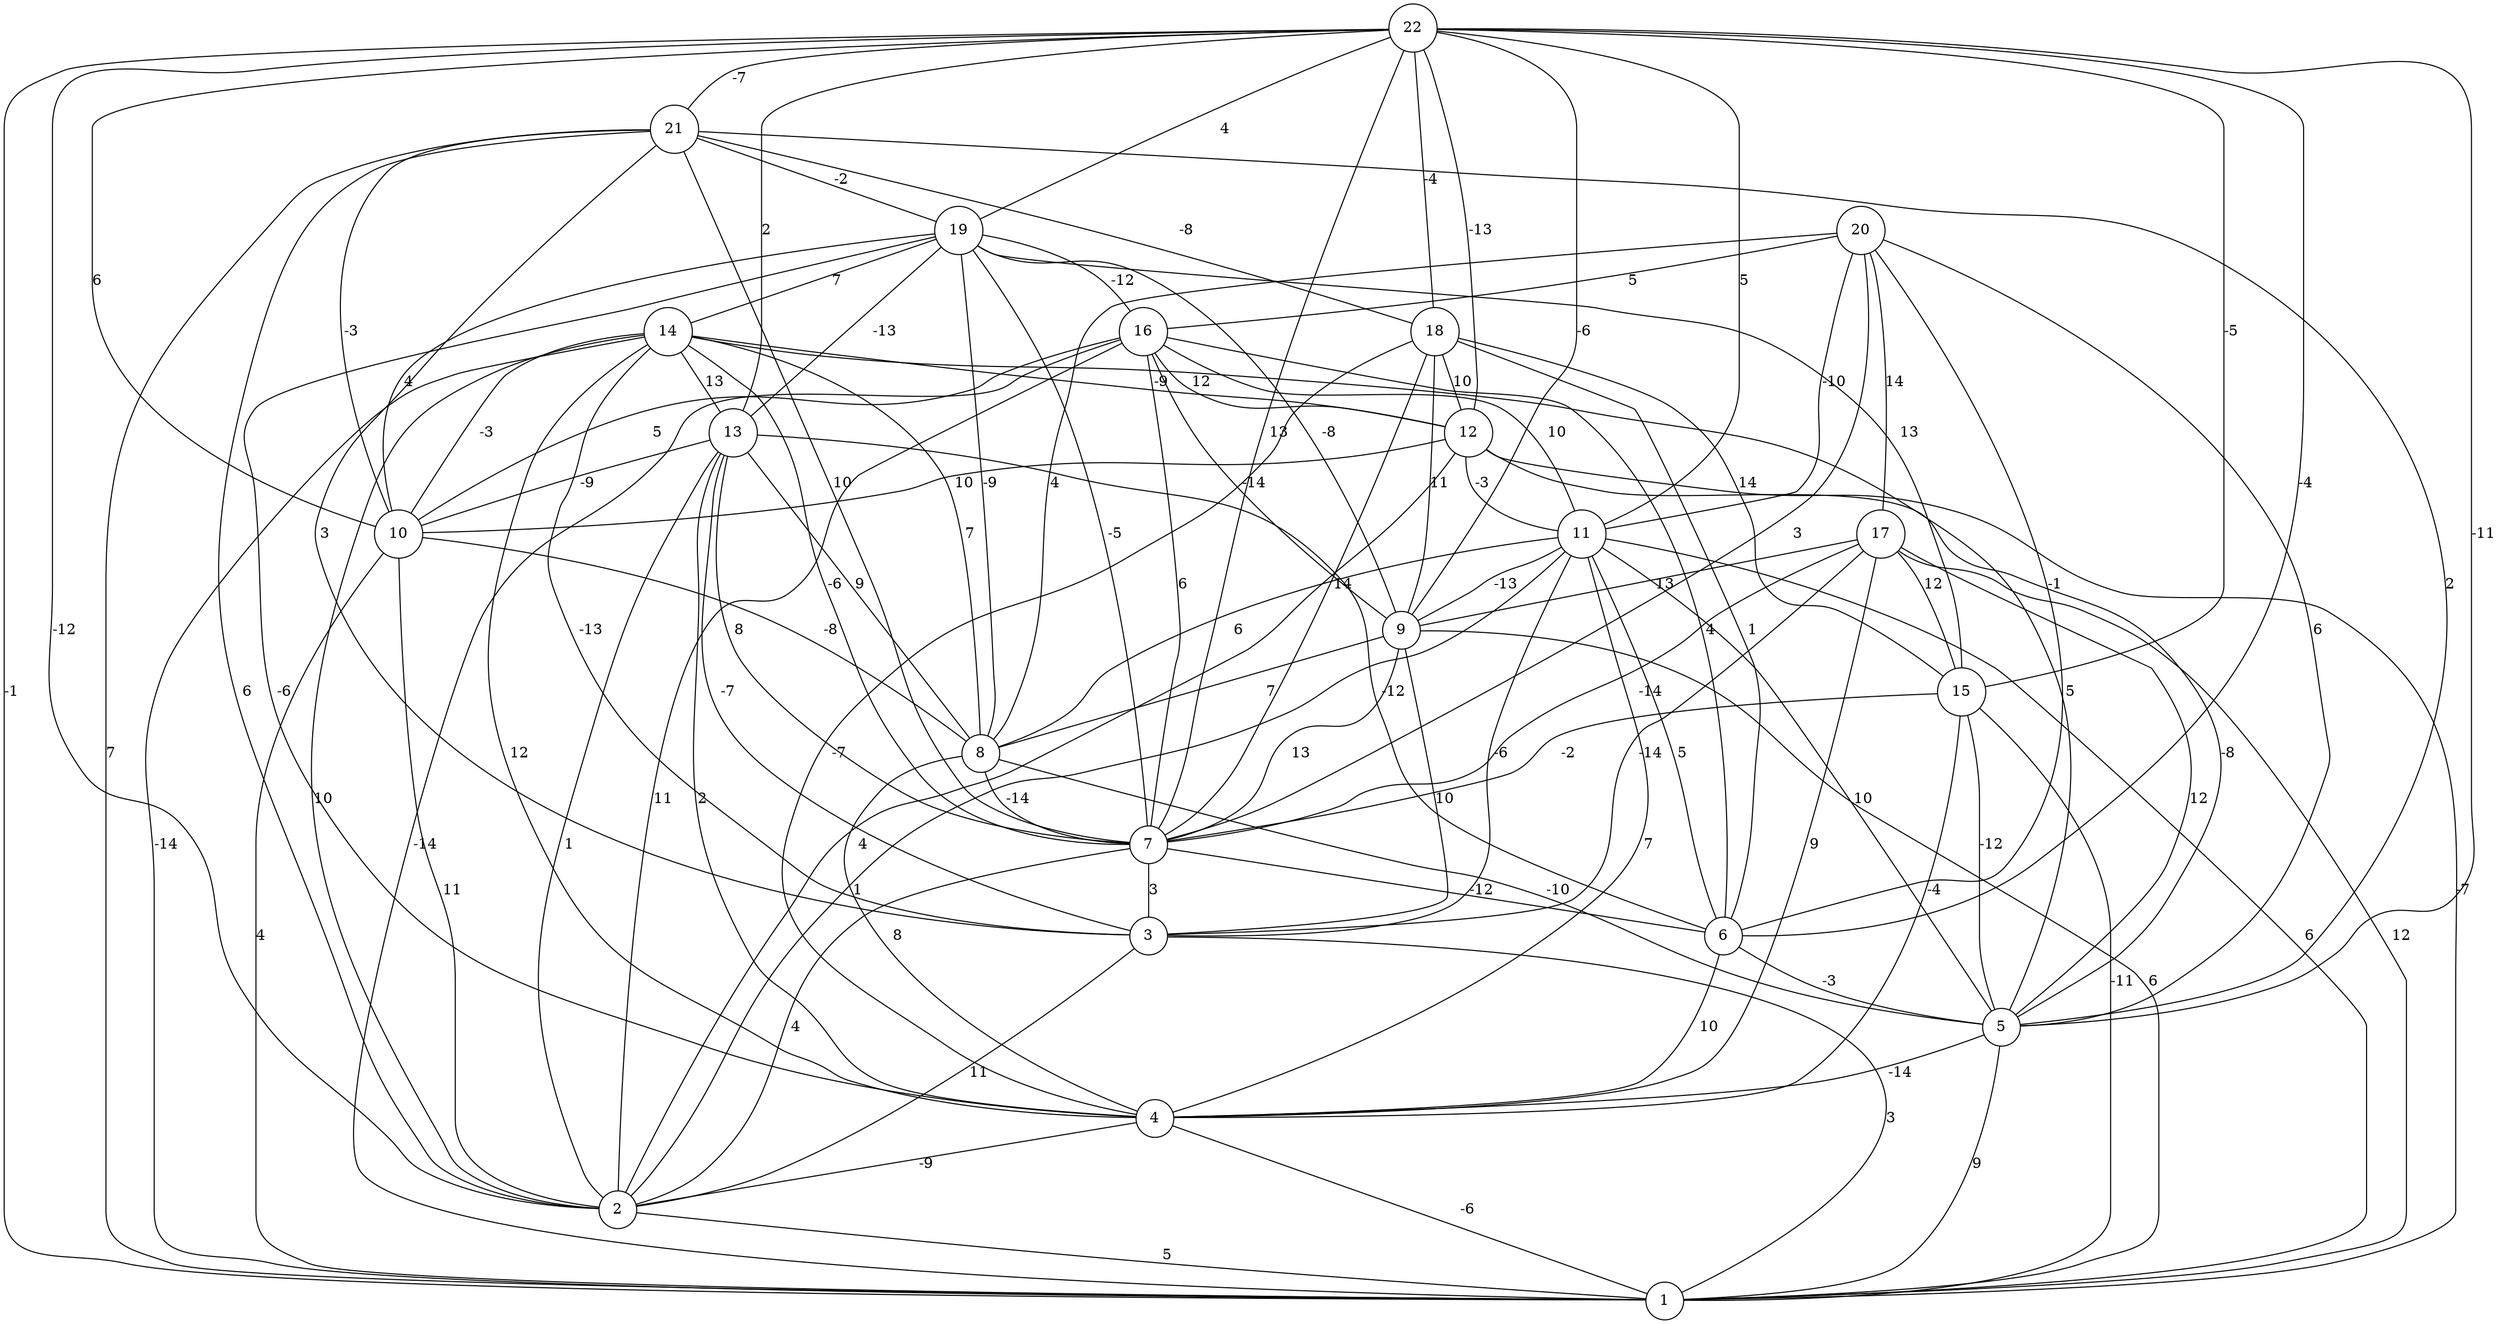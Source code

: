 graph { 
	 fontname="Helvetica,Arial,sans-serif" 
	 node [shape = circle]; 
	 22 -- 1 [label = "-1"];
	 22 -- 2 [label = "-12"];
	 22 -- 5 [label = "-11"];
	 22 -- 6 [label = "-4"];
	 22 -- 7 [label = "13"];
	 22 -- 9 [label = "-6"];
	 22 -- 10 [label = "6"];
	 22 -- 11 [label = "5"];
	 22 -- 12 [label = "-13"];
	 22 -- 13 [label = "2"];
	 22 -- 15 [label = "-5"];
	 22 -- 18 [label = "-4"];
	 22 -- 19 [label = "4"];
	 22 -- 21 [label = "-7"];
	 21 -- 1 [label = "7"];
	 21 -- 2 [label = "6"];
	 21 -- 3 [label = "3"];
	 21 -- 5 [label = "2"];
	 21 -- 7 [label = "10"];
	 21 -- 10 [label = "-3"];
	 21 -- 18 [label = "-8"];
	 21 -- 19 [label = "-2"];
	 20 -- 5 [label = "6"];
	 20 -- 6 [label = "-1"];
	 20 -- 7 [label = "3"];
	 20 -- 8 [label = "4"];
	 20 -- 11 [label = "-10"];
	 20 -- 16 [label = "5"];
	 20 -- 17 [label = "14"];
	 19 -- 4 [label = "-6"];
	 19 -- 7 [label = "-5"];
	 19 -- 8 [label = "-9"];
	 19 -- 9 [label = "-8"];
	 19 -- 10 [label = "4"];
	 19 -- 13 [label = "-13"];
	 19 -- 14 [label = "7"];
	 19 -- 15 [label = "13"];
	 19 -- 16 [label = "-12"];
	 18 -- 4 [label = "-7"];
	 18 -- 6 [label = "1"];
	 18 -- 7 [label = "14"];
	 18 -- 9 [label = "11"];
	 18 -- 12 [label = "10"];
	 18 -- 15 [label = "14"];
	 17 -- 1 [label = "12"];
	 17 -- 3 [label = "-14"];
	 17 -- 4 [label = "9"];
	 17 -- 5 [label = "12"];
	 17 -- 7 [label = "-14"];
	 17 -- 9 [label = "13"];
	 17 -- 15 [label = "12"];
	 16 -- 1 [label = "-14"];
	 16 -- 2 [label = "11"];
	 16 -- 6 [label = "4"];
	 16 -- 7 [label = "6"];
	 16 -- 9 [label = "-14"];
	 16 -- 10 [label = "5"];
	 16 -- 11 [label = "10"];
	 16 -- 12 [label = "12"];
	 15 -- 1 [label = "-11"];
	 15 -- 4 [label = "-4"];
	 15 -- 5 [label = "-12"];
	 15 -- 7 [label = "-2"];
	 14 -- 1 [label = "-14"];
	 14 -- 2 [label = "10"];
	 14 -- 3 [label = "-13"];
	 14 -- 4 [label = "12"];
	 14 -- 5 [label = "5"];
	 14 -- 7 [label = "-6"];
	 14 -- 8 [label = "7"];
	 14 -- 10 [label = "-3"];
	 14 -- 12 [label = "-9"];
	 14 -- 13 [label = "13"];
	 13 -- 2 [label = "1"];
	 13 -- 3 [label = "-7"];
	 13 -- 4 [label = "2"];
	 13 -- 6 [label = "-12"];
	 13 -- 7 [label = "8"];
	 13 -- 8 [label = "9"];
	 13 -- 10 [label = "-9"];
	 12 -- 1 [label = "-7"];
	 12 -- 2 [label = "4"];
	 12 -- 5 [label = "-8"];
	 12 -- 10 [label = "10"];
	 12 -- 11 [label = "-3"];
	 11 -- 1 [label = "6"];
	 11 -- 2 [label = "1"];
	 11 -- 3 [label = "-6"];
	 11 -- 4 [label = "7"];
	 11 -- 5 [label = "10"];
	 11 -- 6 [label = "5"];
	 11 -- 8 [label = "6"];
	 11 -- 9 [label = "-13"];
	 10 -- 1 [label = "4"];
	 10 -- 2 [label = "11"];
	 10 -- 8 [label = "-8"];
	 9 -- 1 [label = "6"];
	 9 -- 3 [label = "10"];
	 9 -- 7 [label = "13"];
	 9 -- 8 [label = "7"];
	 8 -- 4 [label = "8"];
	 8 -- 5 [label = "-10"];
	 8 -- 7 [label = "-14"];
	 7 -- 2 [label = "4"];
	 7 -- 3 [label = "3"];
	 7 -- 6 [label = "-12"];
	 6 -- 4 [label = "10"];
	 6 -- 5 [label = "-3"];
	 5 -- 1 [label = "9"];
	 5 -- 4 [label = "-14"];
	 4 -- 1 [label = "-6"];
	 4 -- 2 [label = "-9"];
	 3 -- 1 [label = "3"];
	 3 -- 2 [label = "11"];
	 2 -- 1 [label = "5"];
	 1;
	 2;
	 3;
	 4;
	 5;
	 6;
	 7;
	 8;
	 9;
	 10;
	 11;
	 12;
	 13;
	 14;
	 15;
	 16;
	 17;
	 18;
	 19;
	 20;
	 21;
	 22;
}
